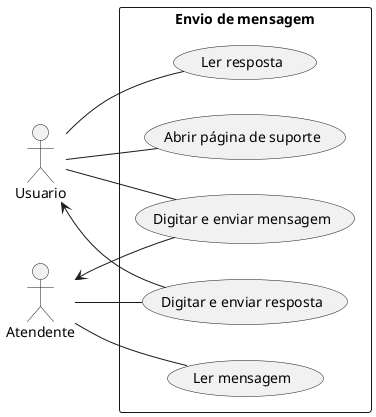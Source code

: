 @startuml
left to right direction

actor Usuario as U
actor Atendente as A

rectangle "Envio de mensagem" {
  U -- (Abrir página de suporte)
  U -- (Digitar e enviar mensagem)
  (Digitar e enviar mensagem) --> A
  A -- (Ler mensagem)
  U -- (Ler resposta)
  A -- (Digitar e enviar resposta)
  (Digitar e enviar resposta) --> U
}
@enduml
